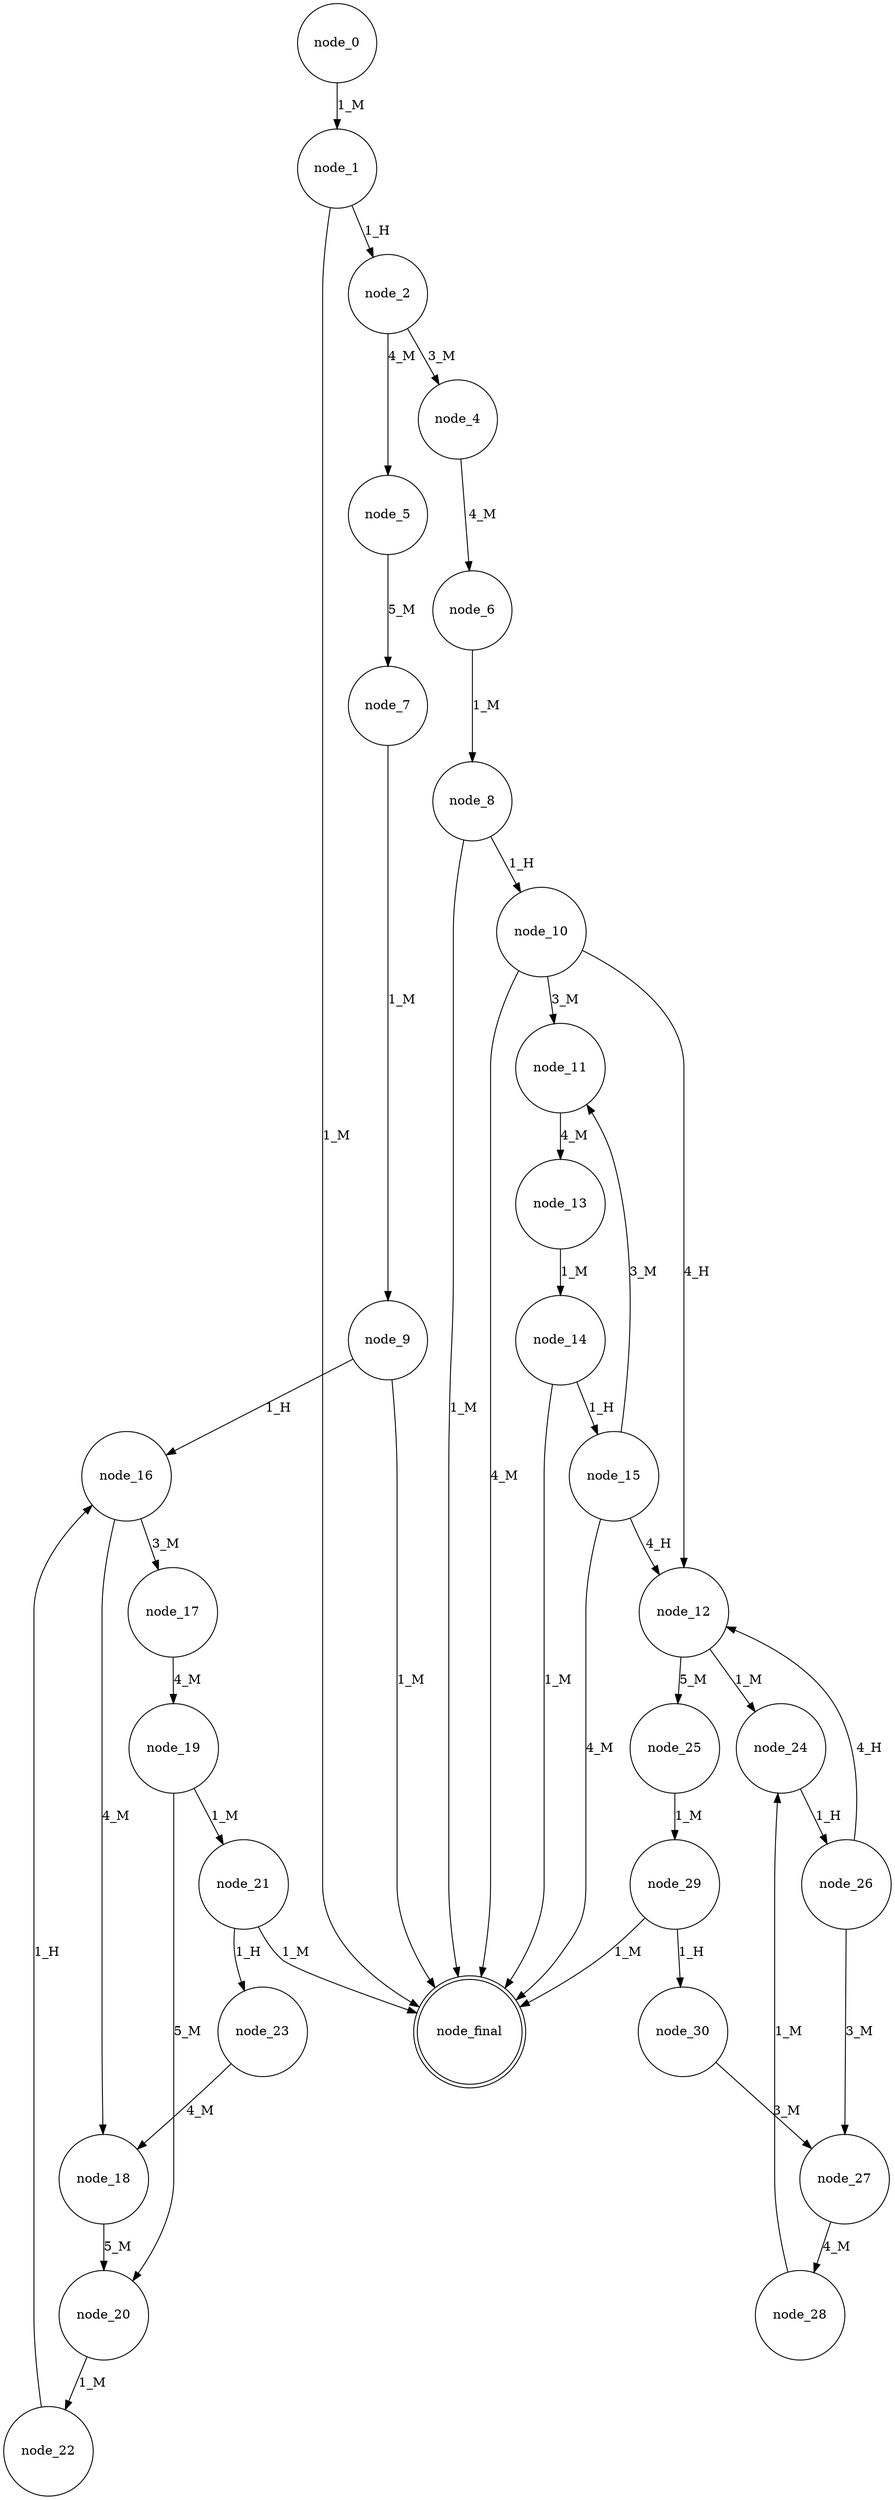 digraph automaton {
  node [shape = doublecircle]; node_final;
  node [shape = circle]
  node_0 -> node_1 [label="1_M"]
  node_1 -> node_2 [label="1_H"]
  node_1 -> node_final [label="1_M"]
  node_10 -> node_11 [label="3_M"]
  node_10 -> node_12 [label="4_H"]
  node_10 -> node_final [label="4_M"]
  node_11 -> node_13 [label="4_M"]
  node_12 -> node_24 [label="1_M"]
  node_12 -> node_25 [label="5_M"]
  node_13 -> node_14 [label="1_M"]
  node_14 -> node_15 [label="1_H"]
  node_14 -> node_final [label="1_M"]
  node_15 -> node_11 [label="3_M"]
  node_15 -> node_12 [label="4_H"]
  node_15 -> node_final [label="4_M"]
  node_16 -> node_17 [label="3_M"]
  node_16 -> node_18 [label="4_M"]
  node_17 -> node_19 [label="4_M"]
  node_18 -> node_20 [label="5_M"]
  node_19 -> node_21 [label="1_M"]
  node_19 -> node_20 [label="5_M"]
  node_2 -> node_4 [label="3_M"]
  node_2 -> node_5 [label="4_M"]
  node_20 -> node_22 [label="1_M"]
  node_21 -> node_23 [label="1_H"]
  node_21 -> node_final [label="1_M"]
  node_22 -> node_16 [label="1_H"]
  node_23 -> node_18 [label="4_M"]
  node_24 -> node_26 [label="1_H"]
  node_25 -> node_29 [label="1_M"]
  node_26 -> node_27 [label="3_M"]
  node_26 -> node_12 [label="4_H"]
  node_27 -> node_28 [label="4_M"]
  node_28 -> node_24 [label="1_M"]
  node_29 -> node_30 [label="1_H"]
  node_29 -> node_final [label="1_M"]
  node_30 -> node_27 [label="3_M"]
  node_4 -> node_6 [label="4_M"]
  node_5 -> node_7 [label="5_M"]
  node_6 -> node_8 [label="1_M"]
  node_7 -> node_9 [label="1_M"]
  node_8 -> node_10 [label="1_H"]
  node_8 -> node_final [label="1_M"]
  node_9 -> node_16 [label="1_H"]
  node_9 -> node_final [label="1_M"]
}
